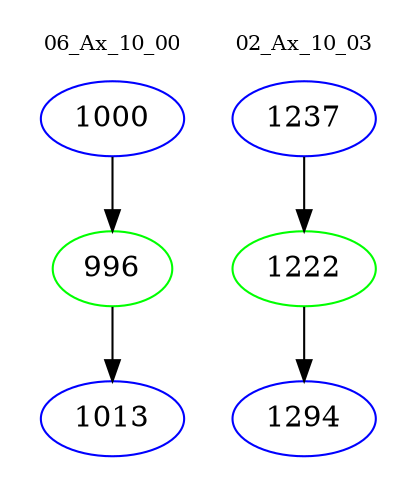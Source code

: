 digraph{
subgraph cluster_0 {
color = white
label = "06_Ax_10_00";
fontsize=10;
T0_1000 [label="1000", color="blue"]
T0_1000 -> T0_996 [color="black"]
T0_996 [label="996", color="green"]
T0_996 -> T0_1013 [color="black"]
T0_1013 [label="1013", color="blue"]
}
subgraph cluster_1 {
color = white
label = "02_Ax_10_03";
fontsize=10;
T1_1237 [label="1237", color="blue"]
T1_1237 -> T1_1222 [color="black"]
T1_1222 [label="1222", color="green"]
T1_1222 -> T1_1294 [color="black"]
T1_1294 [label="1294", color="blue"]
}
}
